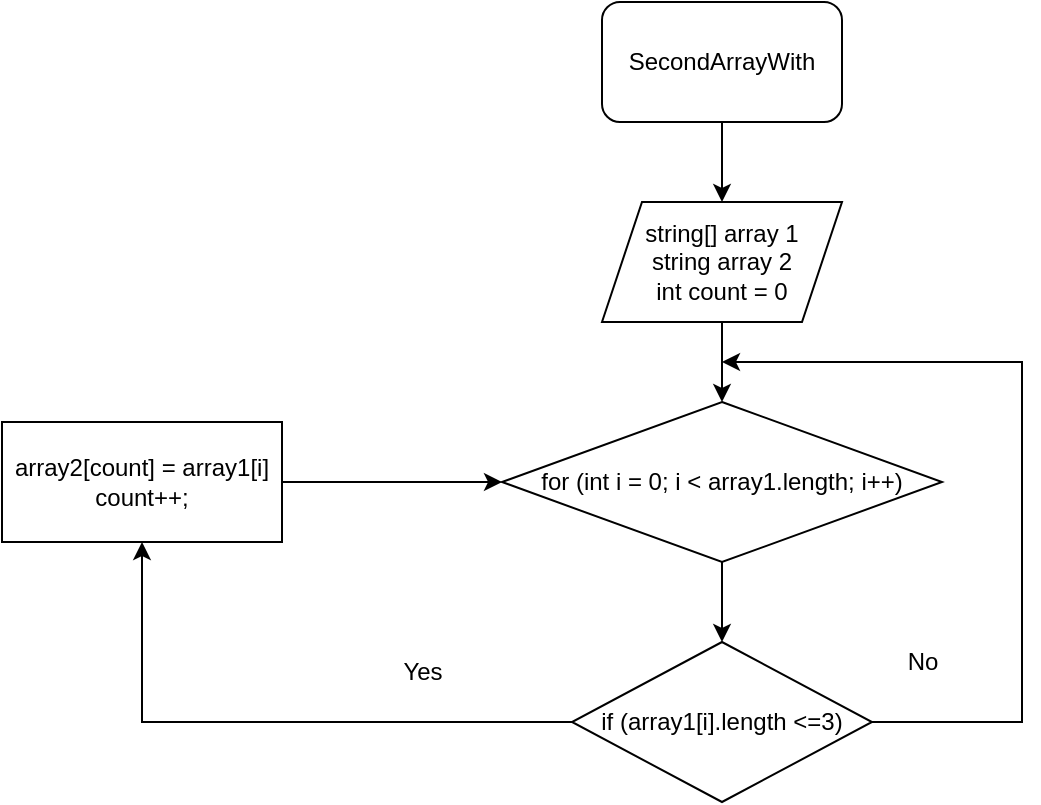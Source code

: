 <mxfile version="21.1.5" type="google">
  <diagram name="Страница 1" id="qxFzuNHeogYuKu4RrlIB">
    <mxGraphModel grid="1" page="1" gridSize="10" guides="1" tooltips="1" connect="1" arrows="1" fold="1" pageScale="1" pageWidth="827" pageHeight="1169" math="0" shadow="0">
      <root>
        <mxCell id="0" />
        <mxCell id="1" parent="0" />
        <mxCell id="yIZuLcIrCL3NqY75PJjM-3" value="" style="edgeStyle=orthogonalEdgeStyle;rounded=0;orthogonalLoop=1;jettySize=auto;html=1;" edge="1" parent="1" source="yIZuLcIrCL3NqY75PJjM-1" target="yIZuLcIrCL3NqY75PJjM-2">
          <mxGeometry relative="1" as="geometry" />
        </mxCell>
        <mxCell id="yIZuLcIrCL3NqY75PJjM-1" value="SecondArrayWith" style="rounded=1;whiteSpace=wrap;html=1;" vertex="1" parent="1">
          <mxGeometry x="400" y="40" width="120" height="60" as="geometry" />
        </mxCell>
        <mxCell id="yIZuLcIrCL3NqY75PJjM-5" value="" style="edgeStyle=orthogonalEdgeStyle;rounded=0;orthogonalLoop=1;jettySize=auto;html=1;" edge="1" parent="1" source="yIZuLcIrCL3NqY75PJjM-2" target="yIZuLcIrCL3NqY75PJjM-4">
          <mxGeometry relative="1" as="geometry" />
        </mxCell>
        <mxCell id="yIZuLcIrCL3NqY75PJjM-2" value="string[] array 1&lt;br&gt;string array 2&lt;br&gt;int count = 0" style="shape=parallelogram;perimeter=parallelogramPerimeter;whiteSpace=wrap;html=1;fixedSize=1;" vertex="1" parent="1">
          <mxGeometry x="400" y="140" width="120" height="60" as="geometry" />
        </mxCell>
        <mxCell id="yIZuLcIrCL3NqY75PJjM-7" value="" style="edgeStyle=orthogonalEdgeStyle;rounded=0;orthogonalLoop=1;jettySize=auto;html=1;" edge="1" parent="1" source="yIZuLcIrCL3NqY75PJjM-4" target="yIZuLcIrCL3NqY75PJjM-6">
          <mxGeometry relative="1" as="geometry" />
        </mxCell>
        <mxCell id="yIZuLcIrCL3NqY75PJjM-4" value="for (int i = 0; i &amp;lt; array1.length; i++)" style="rhombus;whiteSpace=wrap;html=1;" vertex="1" parent="1">
          <mxGeometry x="350" y="240" width="220" height="80" as="geometry" />
        </mxCell>
        <mxCell id="yIZuLcIrCL3NqY75PJjM-10" style="edgeStyle=orthogonalEdgeStyle;rounded=0;orthogonalLoop=1;jettySize=auto;html=1;entryX=0.5;entryY=1;entryDx=0;entryDy=0;" edge="1" parent="1" source="yIZuLcIrCL3NqY75PJjM-6" target="yIZuLcIrCL3NqY75PJjM-8">
          <mxGeometry relative="1" as="geometry">
            <mxPoint x="170" y="400" as="targetPoint" />
            <Array as="points">
              <mxPoint x="170" y="400" />
            </Array>
          </mxGeometry>
        </mxCell>
        <mxCell id="yIZuLcIrCL3NqY75PJjM-11" style="edgeStyle=orthogonalEdgeStyle;rounded=0;orthogonalLoop=1;jettySize=auto;html=1;" edge="1" parent="1" source="yIZuLcIrCL3NqY75PJjM-6">
          <mxGeometry relative="1" as="geometry">
            <mxPoint x="460" y="220" as="targetPoint" />
            <Array as="points">
              <mxPoint x="610" y="400" />
              <mxPoint x="610" y="220" />
            </Array>
          </mxGeometry>
        </mxCell>
        <mxCell id="yIZuLcIrCL3NqY75PJjM-6" value="if (array1[i].length &amp;lt;=3)" style="rhombus;whiteSpace=wrap;html=1;" vertex="1" parent="1">
          <mxGeometry x="385" y="360" width="150" height="80" as="geometry" />
        </mxCell>
        <mxCell id="yIZuLcIrCL3NqY75PJjM-9" value="" style="edgeStyle=orthogonalEdgeStyle;rounded=0;orthogonalLoop=1;jettySize=auto;html=1;" edge="1" parent="1" source="yIZuLcIrCL3NqY75PJjM-8" target="yIZuLcIrCL3NqY75PJjM-4">
          <mxGeometry relative="1" as="geometry" />
        </mxCell>
        <mxCell id="yIZuLcIrCL3NqY75PJjM-8" value="array2[count] = array1[i] &lt;br&gt;count++;" style="rounded=0;whiteSpace=wrap;html=1;" vertex="1" parent="1">
          <mxGeometry x="100" y="250" width="140" height="60" as="geometry" />
        </mxCell>
        <mxCell id="yIZuLcIrCL3NqY75PJjM-12" value="Yes" style="text;html=1;align=center;verticalAlign=middle;resizable=0;points=[];autosize=1;strokeColor=none;fillColor=none;" vertex="1" parent="1">
          <mxGeometry x="290" y="360" width="40" height="30" as="geometry" />
        </mxCell>
        <mxCell id="yIZuLcIrCL3NqY75PJjM-13" value="No" style="text;html=1;align=center;verticalAlign=middle;resizable=0;points=[];autosize=1;strokeColor=none;fillColor=none;" vertex="1" parent="1">
          <mxGeometry x="540" y="355" width="40" height="30" as="geometry" />
        </mxCell>
      </root>
    </mxGraphModel>
  </diagram>
</mxfile>
